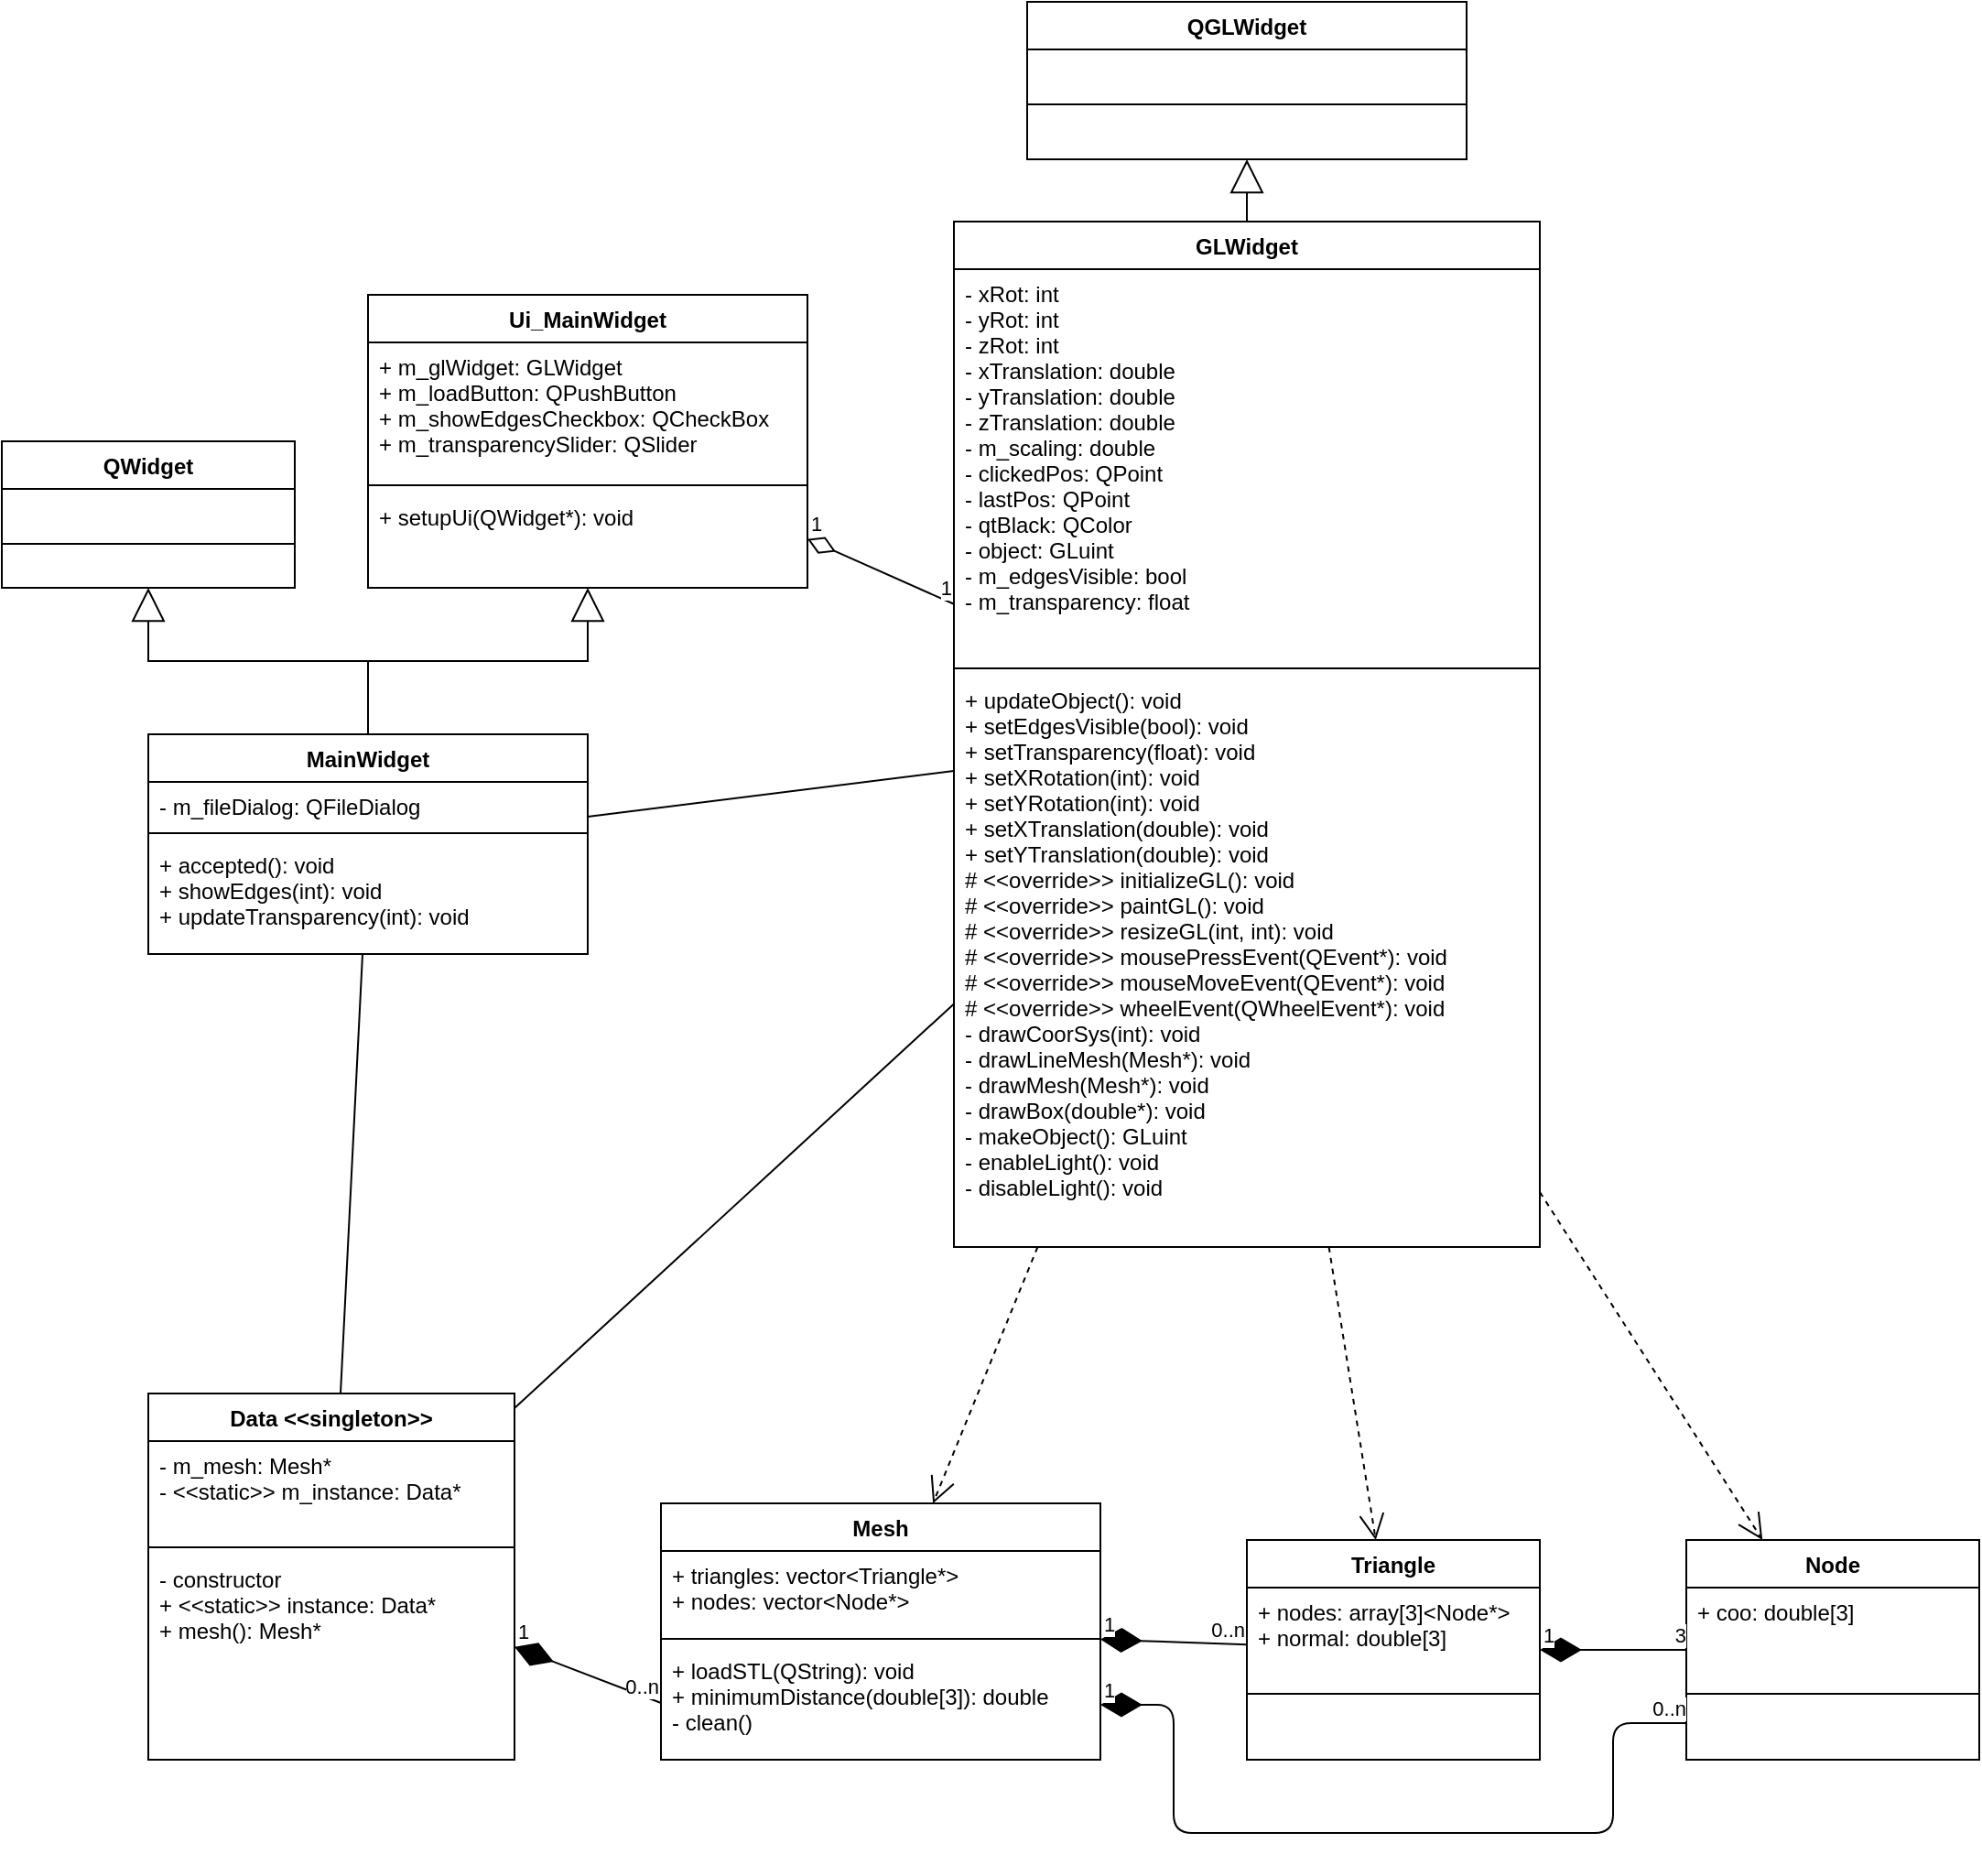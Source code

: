 <mxfile version="13.9.2" type="github">
  <diagram id="C5RBs43oDa-KdzZeNtuy" name="Page-1">
    <mxGraphModel dx="2054" dy="682" grid="1" gridSize="10" guides="1" tooltips="1" connect="1" arrows="1" fold="1" page="1" pageScale="1" pageWidth="827" pageHeight="1169" math="0" shadow="0">
      <root>
        <mxCell id="WIyWlLk6GJQsqaUBKTNV-0" />
        <mxCell id="WIyWlLk6GJQsqaUBKTNV-1" parent="WIyWlLk6GJQsqaUBKTNV-0" />
        <mxCell id="rni8tC35Q871cZvnRtiC-0" value="Mesh" style="swimlane;fontStyle=1;align=center;verticalAlign=top;childLayout=stackLayout;horizontal=1;startSize=26;horizontalStack=0;resizeParent=1;resizeParentMax=0;resizeLast=0;collapsible=1;marginBottom=0;" parent="WIyWlLk6GJQsqaUBKTNV-1" vertex="1">
          <mxGeometry x="-400" y="900" width="240" height="140" as="geometry" />
        </mxCell>
        <mxCell id="rni8tC35Q871cZvnRtiC-1" value="+ triangles: vector&lt;Triangle*&gt;&#xa;+ nodes: vector&lt;Node*&gt;" style="text;strokeColor=none;fillColor=none;align=left;verticalAlign=top;spacingLeft=4;spacingRight=4;overflow=hidden;rotatable=0;points=[[0,0.5],[1,0.5]];portConstraint=eastwest;" parent="rni8tC35Q871cZvnRtiC-0" vertex="1">
          <mxGeometry y="26" width="240" height="44" as="geometry" />
        </mxCell>
        <mxCell id="rni8tC35Q871cZvnRtiC-2" value="" style="line;strokeWidth=1;fillColor=none;align=left;verticalAlign=middle;spacingTop=-1;spacingLeft=3;spacingRight=3;rotatable=0;labelPosition=right;points=[];portConstraint=eastwest;" parent="rni8tC35Q871cZvnRtiC-0" vertex="1">
          <mxGeometry y="70" width="240" height="8" as="geometry" />
        </mxCell>
        <mxCell id="rni8tC35Q871cZvnRtiC-3" value="+ loadSTL(QString): void&#xa;+ minimumDistance(double[3]): double&#xa;- clean()" style="text;strokeColor=none;fillColor=none;align=left;verticalAlign=top;spacingLeft=4;spacingRight=4;overflow=hidden;rotatable=0;points=[[0,0.5],[1,0.5]];portConstraint=eastwest;" parent="rni8tC35Q871cZvnRtiC-0" vertex="1">
          <mxGeometry y="78" width="240" height="62" as="geometry" />
        </mxCell>
        <mxCell id="rni8tC35Q871cZvnRtiC-4" value="Triangle" style="swimlane;fontStyle=1;align=center;verticalAlign=top;childLayout=stackLayout;horizontal=1;startSize=26;horizontalStack=0;resizeParent=1;resizeParentMax=0;resizeLast=0;collapsible=1;marginBottom=0;" parent="WIyWlLk6GJQsqaUBKTNV-1" vertex="1">
          <mxGeometry x="-80" y="920" width="160" height="120" as="geometry" />
        </mxCell>
        <mxCell id="rni8tC35Q871cZvnRtiC-5" value="+ nodes: array[3]&lt;Node*&gt;&#xa;+ normal: double[3]" style="text;strokeColor=none;fillColor=none;align=left;verticalAlign=top;spacingLeft=4;spacingRight=4;overflow=hidden;rotatable=0;points=[[0,0.5],[1,0.5]];portConstraint=eastwest;" parent="rni8tC35Q871cZvnRtiC-4" vertex="1">
          <mxGeometry y="26" width="160" height="54" as="geometry" />
        </mxCell>
        <mxCell id="rni8tC35Q871cZvnRtiC-6" value="" style="line;strokeWidth=1;fillColor=none;align=left;verticalAlign=middle;spacingTop=-1;spacingLeft=3;spacingRight=3;rotatable=0;labelPosition=right;points=[];portConstraint=eastwest;" parent="rni8tC35Q871cZvnRtiC-4" vertex="1">
          <mxGeometry y="80" width="160" height="8" as="geometry" />
        </mxCell>
        <mxCell id="rni8tC35Q871cZvnRtiC-7" value=" " style="text;strokeColor=none;fillColor=none;align=left;verticalAlign=top;spacingLeft=4;spacingRight=4;overflow=hidden;rotatable=0;points=[[0,0.5],[1,0.5]];portConstraint=eastwest;" parent="rni8tC35Q871cZvnRtiC-4" vertex="1">
          <mxGeometry y="88" width="160" height="32" as="geometry" />
        </mxCell>
        <mxCell id="rni8tC35Q871cZvnRtiC-8" value="Node" style="swimlane;fontStyle=1;align=center;verticalAlign=top;childLayout=stackLayout;horizontal=1;startSize=26;horizontalStack=0;resizeParent=1;resizeParentMax=0;resizeLast=0;collapsible=1;marginBottom=0;" parent="WIyWlLk6GJQsqaUBKTNV-1" vertex="1">
          <mxGeometry x="160" y="920" width="160" height="120" as="geometry" />
        </mxCell>
        <mxCell id="rni8tC35Q871cZvnRtiC-9" value="+ coo: double[3]" style="text;strokeColor=none;fillColor=none;align=left;verticalAlign=top;spacingLeft=4;spacingRight=4;overflow=hidden;rotatable=0;points=[[0,0.5],[1,0.5]];portConstraint=eastwest;" parent="rni8tC35Q871cZvnRtiC-8" vertex="1">
          <mxGeometry y="26" width="160" height="54" as="geometry" />
        </mxCell>
        <mxCell id="rni8tC35Q871cZvnRtiC-10" value="" style="line;strokeWidth=1;fillColor=none;align=left;verticalAlign=middle;spacingTop=-1;spacingLeft=3;spacingRight=3;rotatable=0;labelPosition=right;points=[];portConstraint=eastwest;" parent="rni8tC35Q871cZvnRtiC-8" vertex="1">
          <mxGeometry y="80" width="160" height="8" as="geometry" />
        </mxCell>
        <mxCell id="rni8tC35Q871cZvnRtiC-11" value=" " style="text;strokeColor=none;fillColor=none;align=left;verticalAlign=top;spacingLeft=4;spacingRight=4;overflow=hidden;rotatable=0;points=[[0,0.5],[1,0.5]];portConstraint=eastwest;" parent="rni8tC35Q871cZvnRtiC-8" vertex="1">
          <mxGeometry y="88" width="160" height="32" as="geometry" />
        </mxCell>
        <mxCell id="rni8tC35Q871cZvnRtiC-15" value="Data &lt;&lt;singleton&gt;&gt;" style="swimlane;fontStyle=1;align=center;verticalAlign=top;childLayout=stackLayout;horizontal=1;startSize=26;horizontalStack=0;resizeParent=1;resizeParentMax=0;resizeLast=0;collapsible=1;marginBottom=0;" parent="WIyWlLk6GJQsqaUBKTNV-1" vertex="1">
          <mxGeometry x="-680" y="840" width="200" height="200" as="geometry" />
        </mxCell>
        <mxCell id="rni8tC35Q871cZvnRtiC-16" value="- m_mesh: Mesh*&#xa;- &lt;&lt;static&gt;&gt; m_instance: Data*&#xa;" style="text;strokeColor=none;fillColor=none;align=left;verticalAlign=top;spacingLeft=4;spacingRight=4;overflow=hidden;rotatable=0;points=[[0,0.5],[1,0.5]];portConstraint=eastwest;" parent="rni8tC35Q871cZvnRtiC-15" vertex="1">
          <mxGeometry y="26" width="200" height="54" as="geometry" />
        </mxCell>
        <mxCell id="rni8tC35Q871cZvnRtiC-17" value="" style="line;strokeWidth=1;fillColor=none;align=left;verticalAlign=middle;spacingTop=-1;spacingLeft=3;spacingRight=3;rotatable=0;labelPosition=right;points=[];portConstraint=eastwest;" parent="rni8tC35Q871cZvnRtiC-15" vertex="1">
          <mxGeometry y="80" width="200" height="8" as="geometry" />
        </mxCell>
        <mxCell id="rni8tC35Q871cZvnRtiC-18" value="- constructor&#xa;+ &lt;&lt;static&gt;&gt; instance: Data*&#xa;+ mesh(): Mesh*" style="text;strokeColor=none;fillColor=none;align=left;verticalAlign=top;spacingLeft=4;spacingRight=4;overflow=hidden;rotatable=0;points=[[0,0.5],[1,0.5]];portConstraint=eastwest;" parent="rni8tC35Q871cZvnRtiC-15" vertex="1">
          <mxGeometry y="88" width="200" height="112" as="geometry" />
        </mxCell>
        <mxCell id="rni8tC35Q871cZvnRtiC-19" value="GLWidget" style="swimlane;fontStyle=1;align=center;verticalAlign=top;childLayout=stackLayout;horizontal=1;startSize=26;horizontalStack=0;resizeParent=1;resizeParentMax=0;resizeLast=0;collapsible=1;marginBottom=0;" parent="WIyWlLk6GJQsqaUBKTNV-1" vertex="1">
          <mxGeometry x="-240" y="200" width="320" height="560" as="geometry" />
        </mxCell>
        <mxCell id="rni8tC35Q871cZvnRtiC-20" value="- xRot: int&#xa;- yRot: int&#xa;- zRot: int&#xa;- xTranslation: double&#xa;- yTranslation: double&#xa;- zTranslation: double&#xa;- m_scaling: double&#xa;- clickedPos: QPoint&#xa;- lastPos: QPoint&#xa;- qtBlack: QColor&#xa;- object: GLuint&#xa;- m_edgesVisible: bool&#xa;- m_transparency: float&#xa;" style="text;strokeColor=none;fillColor=none;align=left;verticalAlign=top;spacingLeft=4;spacingRight=4;overflow=hidden;rotatable=0;points=[[0,0.5],[1,0.5]];portConstraint=eastwest;" parent="rni8tC35Q871cZvnRtiC-19" vertex="1">
          <mxGeometry y="26" width="320" height="214" as="geometry" />
        </mxCell>
        <mxCell id="rni8tC35Q871cZvnRtiC-21" value="" style="line;strokeWidth=1;fillColor=none;align=left;verticalAlign=middle;spacingTop=-1;spacingLeft=3;spacingRight=3;rotatable=0;labelPosition=right;points=[];portConstraint=eastwest;" parent="rni8tC35Q871cZvnRtiC-19" vertex="1">
          <mxGeometry y="240" width="320" height="8" as="geometry" />
        </mxCell>
        <mxCell id="rni8tC35Q871cZvnRtiC-22" value="+ updateObject(): void&#xa;+ setEdgesVisible(bool): void&#xa;+ setTransparency(float): void&#xa;+ setXRotation(int): void&#xa;+ setYRotation(int): void&#xa;+ setXTranslation(double): void&#xa;+ setYTranslation(double): void&#xa;# &lt;&lt;override&gt;&gt; initializeGL(): void&#xa;# &lt;&lt;override&gt;&gt; paintGL(): void&#xa;# &lt;&lt;override&gt;&gt; resizeGL(int, int): void&#xa;# &lt;&lt;override&gt;&gt; mousePressEvent(QEvent*): void&#xa;# &lt;&lt;override&gt;&gt; mouseMoveEvent(QEvent*): void&#xa;# &lt;&lt;override&gt;&gt; wheelEvent(QWheelEvent*): void&#xa;- drawCoorSys(int): void&#xa;- drawLineMesh(Mesh*): void&#xa;- drawMesh(Mesh*): void&#xa;- drawBox(double*): void&#xa;- makeObject(): GLuint&#xa;- enableLight(): void&#xa;- disableLight(): void" style="text;strokeColor=none;fillColor=none;align=left;verticalAlign=top;spacingLeft=4;spacingRight=4;overflow=hidden;rotatable=0;points=[[0,0.5],[1,0.5]];portConstraint=eastwest;" parent="rni8tC35Q871cZvnRtiC-19" vertex="1">
          <mxGeometry y="248" width="320" height="312" as="geometry" />
        </mxCell>
        <mxCell id="rni8tC35Q871cZvnRtiC-28" value="MainWidget" style="swimlane;fontStyle=1;align=center;verticalAlign=top;childLayout=stackLayout;horizontal=1;startSize=26;horizontalStack=0;resizeParent=1;resizeParentMax=0;resizeLast=0;collapsible=1;marginBottom=0;" parent="WIyWlLk6GJQsqaUBKTNV-1" vertex="1">
          <mxGeometry x="-680" y="480" width="240" height="120" as="geometry" />
        </mxCell>
        <mxCell id="rni8tC35Q871cZvnRtiC-29" value="- m_fileDialog: QFileDialog" style="text;strokeColor=none;fillColor=none;align=left;verticalAlign=top;spacingLeft=4;spacingRight=4;overflow=hidden;rotatable=0;points=[[0,0.5],[1,0.5]];portConstraint=eastwest;" parent="rni8tC35Q871cZvnRtiC-28" vertex="1">
          <mxGeometry y="26" width="240" height="24" as="geometry" />
        </mxCell>
        <mxCell id="rni8tC35Q871cZvnRtiC-30" value="" style="line;strokeWidth=1;fillColor=none;align=left;verticalAlign=middle;spacingTop=-1;spacingLeft=3;spacingRight=3;rotatable=0;labelPosition=right;points=[];portConstraint=eastwest;" parent="rni8tC35Q871cZvnRtiC-28" vertex="1">
          <mxGeometry y="50" width="240" height="8" as="geometry" />
        </mxCell>
        <mxCell id="rni8tC35Q871cZvnRtiC-31" value="+ accepted(): void&#xa;+ showEdges(int): void&#xa;+ updateTransparency(int): void" style="text;strokeColor=none;fillColor=none;align=left;verticalAlign=top;spacingLeft=4;spacingRight=4;overflow=hidden;rotatable=0;points=[[0,0.5],[1,0.5]];portConstraint=eastwest;" parent="rni8tC35Q871cZvnRtiC-28" vertex="1">
          <mxGeometry y="58" width="240" height="62" as="geometry" />
        </mxCell>
        <mxCell id="rni8tC35Q871cZvnRtiC-32" value="Ui_MainWidget" style="swimlane;fontStyle=1;align=center;verticalAlign=top;childLayout=stackLayout;horizontal=1;startSize=26;horizontalStack=0;resizeParent=1;resizeParentMax=0;resizeLast=0;collapsible=1;marginBottom=0;" parent="WIyWlLk6GJQsqaUBKTNV-1" vertex="1">
          <mxGeometry x="-560" y="240" width="240" height="160" as="geometry" />
        </mxCell>
        <mxCell id="rni8tC35Q871cZvnRtiC-33" value="+ m_glWidget: GLWidget&#xa;+ m_loadButton: QPushButton&#xa;+ m_showEdgesCheckbox: QCheckBox&#xa;+ m_transparencySlider: QSlider" style="text;strokeColor=none;fillColor=none;align=left;verticalAlign=top;spacingLeft=4;spacingRight=4;overflow=hidden;rotatable=0;points=[[0,0.5],[1,0.5]];portConstraint=eastwest;" parent="rni8tC35Q871cZvnRtiC-32" vertex="1">
          <mxGeometry y="26" width="240" height="74" as="geometry" />
        </mxCell>
        <mxCell id="rni8tC35Q871cZvnRtiC-34" value="" style="line;strokeWidth=1;fillColor=none;align=left;verticalAlign=middle;spacingTop=-1;spacingLeft=3;spacingRight=3;rotatable=0;labelPosition=right;points=[];portConstraint=eastwest;" parent="rni8tC35Q871cZvnRtiC-32" vertex="1">
          <mxGeometry y="100" width="240" height="8" as="geometry" />
        </mxCell>
        <mxCell id="rni8tC35Q871cZvnRtiC-35" value="+ setupUi(QWidget*): void" style="text;strokeColor=none;fillColor=none;align=left;verticalAlign=top;spacingLeft=4;spacingRight=4;overflow=hidden;rotatable=0;points=[[0,0.5],[1,0.5]];portConstraint=eastwest;" parent="rni8tC35Q871cZvnRtiC-32" vertex="1">
          <mxGeometry y="108" width="240" height="52" as="geometry" />
        </mxCell>
        <mxCell id="rni8tC35Q871cZvnRtiC-37" value="" style="endArrow=block;endSize=16;endFill=0;html=1;" parent="WIyWlLk6GJQsqaUBKTNV-1" source="rni8tC35Q871cZvnRtiC-19" target="rni8tC35Q871cZvnRtiC-73" edge="1">
          <mxGeometry width="160" relative="1" as="geometry">
            <mxPoint x="-100" y="200" as="sourcePoint" />
            <mxPoint x="-190" y="120" as="targetPoint" />
          </mxGeometry>
        </mxCell>
        <mxCell id="rni8tC35Q871cZvnRtiC-38" value="" style="endArrow=block;endSize=16;endFill=0;html=1;exitX=0.5;exitY=0;exitDx=0;exitDy=0;edgeStyle=elbowEdgeStyle;elbow=vertical;rounded=0;" parent="WIyWlLk6GJQsqaUBKTNV-1" source="rni8tC35Q871cZvnRtiC-28" target="rni8tC35Q871cZvnRtiC-32" edge="1">
          <mxGeometry width="160" relative="1" as="geometry">
            <mxPoint x="-826" y="600" as="sourcePoint" />
            <mxPoint x="-666" y="600" as="targetPoint" />
            <Array as="points">
              <mxPoint x="-680" y="440" />
              <mxPoint x="-650" y="440" />
              <mxPoint x="-680" y="430" />
              <mxPoint x="-620" y="440" />
              <mxPoint x="-680" y="430" />
              <mxPoint x="-640" y="440" />
              <mxPoint x="-710" y="400" />
            </Array>
          </mxGeometry>
        </mxCell>
        <mxCell id="rni8tC35Q871cZvnRtiC-39" value="QWidget" style="swimlane;fontStyle=1;align=center;verticalAlign=top;childLayout=stackLayout;horizontal=1;startSize=26;horizontalStack=0;resizeParent=1;resizeParentMax=0;resizeLast=0;collapsible=1;marginBottom=0;" parent="WIyWlLk6GJQsqaUBKTNV-1" vertex="1">
          <mxGeometry x="-760" y="320" width="160" height="80" as="geometry" />
        </mxCell>
        <mxCell id="rni8tC35Q871cZvnRtiC-40" value=" " style="text;strokeColor=none;fillColor=none;align=left;verticalAlign=top;spacingLeft=4;spacingRight=4;overflow=hidden;rotatable=0;points=[[0,0.5],[1,0.5]];portConstraint=eastwest;" parent="rni8tC35Q871cZvnRtiC-39" vertex="1">
          <mxGeometry y="26" width="160" height="26" as="geometry" />
        </mxCell>
        <mxCell id="rni8tC35Q871cZvnRtiC-41" value="" style="line;strokeWidth=1;fillColor=none;align=left;verticalAlign=middle;spacingTop=-1;spacingLeft=3;spacingRight=3;rotatable=0;labelPosition=right;points=[];portConstraint=eastwest;" parent="rni8tC35Q871cZvnRtiC-39" vertex="1">
          <mxGeometry y="52" width="160" height="8" as="geometry" />
        </mxCell>
        <mxCell id="rni8tC35Q871cZvnRtiC-42" value=" " style="text;strokeColor=none;fillColor=none;align=left;verticalAlign=top;spacingLeft=4;spacingRight=4;overflow=hidden;rotatable=0;points=[[0,0.5],[1,0.5]];portConstraint=eastwest;" parent="rni8tC35Q871cZvnRtiC-39" vertex="1">
          <mxGeometry y="60" width="160" height="20" as="geometry" />
        </mxCell>
        <mxCell id="rni8tC35Q871cZvnRtiC-44" value="" style="endArrow=block;endSize=16;endFill=0;html=1;exitX=0.5;exitY=0;exitDx=0;exitDy=0;edgeStyle=elbowEdgeStyle;elbow=vertical;rounded=0;" parent="WIyWlLk6GJQsqaUBKTNV-1" source="rni8tC35Q871cZvnRtiC-28" target="rni8tC35Q871cZvnRtiC-39" edge="1">
          <mxGeometry width="160" relative="1" as="geometry">
            <mxPoint x="-660" y="420" as="sourcePoint" />
            <mxPoint x="-500" y="420" as="targetPoint" />
            <Array as="points">
              <mxPoint x="-480" y="440" />
              <mxPoint x="-530" y="440" />
              <mxPoint x="-550" y="440" />
              <mxPoint x="-620" y="400" />
              <mxPoint x="-570" y="380" />
            </Array>
          </mxGeometry>
        </mxCell>
        <mxCell id="rni8tC35Q871cZvnRtiC-48" value="" style="endArrow=none;html=1;endSize=12;startArrow=diamondThin;startSize=20;startFill=1;endFill=0;" parent="WIyWlLk6GJQsqaUBKTNV-1" source="rni8tC35Q871cZvnRtiC-0" target="rni8tC35Q871cZvnRtiC-4" edge="1">
          <mxGeometry relative="1" as="geometry">
            <mxPoint x="-260" y="370" as="sourcePoint" />
            <mxPoint x="-400" y="370" as="targetPoint" />
          </mxGeometry>
        </mxCell>
        <mxCell id="rni8tC35Q871cZvnRtiC-49" value="1" style="edgeLabel;resizable=0;html=1;align=left;verticalAlign=bottom;labelPosition=right;verticalLabelPosition=top;" parent="rni8tC35Q871cZvnRtiC-48" connectable="0" vertex="1">
          <mxGeometry x="-1" relative="1" as="geometry" />
        </mxCell>
        <mxCell id="rni8tC35Q871cZvnRtiC-50" value="0..n" style="edgeLabel;resizable=0;html=1;align=right;verticalAlign=bottom;labelPosition=left;verticalLabelPosition=top;" parent="rni8tC35Q871cZvnRtiC-48" connectable="0" vertex="1">
          <mxGeometry x="1" relative="1" as="geometry" />
        </mxCell>
        <mxCell id="rni8tC35Q871cZvnRtiC-60" value="" style="endArrow=none;html=1;endSize=12;startArrow=diamondThin;startSize=14;startFill=0;endFill=0;" parent="WIyWlLk6GJQsqaUBKTNV-1" source="rni8tC35Q871cZvnRtiC-32" target="rni8tC35Q871cZvnRtiC-19" edge="1">
          <mxGeometry relative="1" as="geometry">
            <mxPoint x="-310" y="340" as="sourcePoint" />
            <mxPoint x="-180" y="420" as="targetPoint" />
          </mxGeometry>
        </mxCell>
        <mxCell id="rni8tC35Q871cZvnRtiC-61" value="1" style="edgeLabel;resizable=0;html=1;align=left;verticalAlign=bottom;labelPosition=right;verticalLabelPosition=top;" parent="rni8tC35Q871cZvnRtiC-60" connectable="0" vertex="1">
          <mxGeometry x="-1" relative="1" as="geometry" />
        </mxCell>
        <mxCell id="rni8tC35Q871cZvnRtiC-62" value="1" style="edgeLabel;resizable=0;html=1;align=right;verticalAlign=bottom;labelPosition=left;verticalLabelPosition=top;" parent="rni8tC35Q871cZvnRtiC-60" connectable="0" vertex="1">
          <mxGeometry x="1" relative="1" as="geometry" />
        </mxCell>
        <mxCell id="rni8tC35Q871cZvnRtiC-63" value="" style="endArrow=none;html=1;endSize=20;startArrow=diamondThin;startSize=20;startFill=1;endFill=0;" parent="WIyWlLk6GJQsqaUBKTNV-1" source="rni8tC35Q871cZvnRtiC-4" target="rni8tC35Q871cZvnRtiC-8" edge="1">
          <mxGeometry relative="1" as="geometry">
            <mxPoint x="-600" y="338.0" as="sourcePoint" />
            <mxPoint x="-740" y="338.0" as="targetPoint" />
          </mxGeometry>
        </mxCell>
        <mxCell id="rni8tC35Q871cZvnRtiC-64" value="1" style="edgeLabel;resizable=0;html=1;align=left;verticalAlign=bottom;labelPosition=right;verticalLabelPosition=top;" parent="rni8tC35Q871cZvnRtiC-63" connectable="0" vertex="1">
          <mxGeometry x="-1" relative="1" as="geometry" />
        </mxCell>
        <mxCell id="rni8tC35Q871cZvnRtiC-65" value="3" style="edgeLabel;resizable=0;html=1;align=right;verticalAlign=bottom;labelPosition=left;verticalLabelPosition=top;" parent="rni8tC35Q871cZvnRtiC-63" connectable="0" vertex="1">
          <mxGeometry x="1" relative="1" as="geometry" />
        </mxCell>
        <mxCell id="rni8tC35Q871cZvnRtiC-66" value="" style="endArrow=none;html=1;endSize=12;startArrow=diamondThin;startSize=20;startFill=1;endFill=0;entryX=0;entryY=0.5;entryDx=0;entryDy=0;" parent="WIyWlLk6GJQsqaUBKTNV-1" source="rni8tC35Q871cZvnRtiC-15" target="rni8tC35Q871cZvnRtiC-3" edge="1">
          <mxGeometry relative="1" as="geometry">
            <mxPoint x="-370" y="430" as="sourcePoint" />
            <mxPoint x="-490" y="430" as="targetPoint" />
          </mxGeometry>
        </mxCell>
        <mxCell id="rni8tC35Q871cZvnRtiC-67" value="1" style="edgeLabel;resizable=0;html=1;align=left;verticalAlign=bottom;labelPosition=right;verticalLabelPosition=top;" parent="rni8tC35Q871cZvnRtiC-66" connectable="0" vertex="1">
          <mxGeometry x="-1" relative="1" as="geometry" />
        </mxCell>
        <mxCell id="rni8tC35Q871cZvnRtiC-68" value="0..n" style="edgeLabel;resizable=0;html=1;align=right;verticalAlign=bottom;labelPosition=left;verticalLabelPosition=top;" parent="rni8tC35Q871cZvnRtiC-66" connectable="0" vertex="1">
          <mxGeometry x="1" relative="1" as="geometry" />
        </mxCell>
        <mxCell id="rni8tC35Q871cZvnRtiC-70" value="QGLWidget" style="swimlane;fontStyle=1;align=center;verticalAlign=top;childLayout=stackLayout;horizontal=1;startSize=26;horizontalStack=0;resizeParent=1;resizeParentMax=0;resizeLast=0;collapsible=1;marginBottom=0;" parent="WIyWlLk6GJQsqaUBKTNV-1" vertex="1">
          <mxGeometry x="-200" y="80" width="240" height="86" as="geometry" />
        </mxCell>
        <mxCell id="rni8tC35Q871cZvnRtiC-71" value=" " style="text;strokeColor=none;fillColor=none;align=left;verticalAlign=top;spacingLeft=4;spacingRight=4;overflow=hidden;rotatable=0;points=[[0,0.5],[1,0.5]];portConstraint=eastwest;" parent="rni8tC35Q871cZvnRtiC-70" vertex="1">
          <mxGeometry y="26" width="240" height="26" as="geometry" />
        </mxCell>
        <mxCell id="rni8tC35Q871cZvnRtiC-72" value="" style="line;strokeWidth=1;fillColor=none;align=left;verticalAlign=middle;spacingTop=-1;spacingLeft=3;spacingRight=3;rotatable=0;labelPosition=right;points=[];portConstraint=eastwest;" parent="rni8tC35Q871cZvnRtiC-70" vertex="1">
          <mxGeometry y="52" width="240" height="8" as="geometry" />
        </mxCell>
        <mxCell id="rni8tC35Q871cZvnRtiC-73" value=" " style="text;strokeColor=none;fillColor=none;align=left;verticalAlign=top;spacingLeft=4;spacingRight=4;overflow=hidden;rotatable=0;points=[[0,0.5],[1,0.5]];portConstraint=eastwest;" parent="rni8tC35Q871cZvnRtiC-70" vertex="1">
          <mxGeometry y="60" width="240" height="26" as="geometry" />
        </mxCell>
        <mxCell id="rni8tC35Q871cZvnRtiC-77" style="edgeStyle=none;rounded=0;orthogonalLoop=1;jettySize=auto;html=1;exitX=0.5;exitY=0;exitDx=0;exitDy=0;startArrow=diamondThin;startFill=1;startSize=20;endArrow=none;endFill=0;endSize=20;" parent="WIyWlLk6GJQsqaUBKTNV-1" source="rni8tC35Q871cZvnRtiC-4" target="rni8tC35Q871cZvnRtiC-4" edge="1">
          <mxGeometry relative="1" as="geometry" />
        </mxCell>
        <mxCell id="rni8tC35Q871cZvnRtiC-78" value="" style="endArrow=none;html=1;" parent="WIyWlLk6GJQsqaUBKTNV-1" source="rni8tC35Q871cZvnRtiC-15" target="rni8tC35Q871cZvnRtiC-19" edge="1">
          <mxGeometry width="50" height="50" relative="1" as="geometry">
            <mxPoint x="-570" y="700" as="sourcePoint" />
            <mxPoint x="-520" y="650" as="targetPoint" />
          </mxGeometry>
        </mxCell>
        <mxCell id="rni8tC35Q871cZvnRtiC-79" value="" style="endArrow=open;endSize=12;dashed=1;html=1;" parent="WIyWlLk6GJQsqaUBKTNV-1" source="rni8tC35Q871cZvnRtiC-19" target="rni8tC35Q871cZvnRtiC-0" edge="1">
          <mxGeometry width="160" relative="1" as="geometry">
            <mxPoint x="-320" y="870" as="sourcePoint" />
            <mxPoint x="-160" y="870" as="targetPoint" />
          </mxGeometry>
        </mxCell>
        <mxCell id="rni8tC35Q871cZvnRtiC-80" value="" style="endArrow=open;endSize=12;dashed=1;html=1;" parent="WIyWlLk6GJQsqaUBKTNV-1" source="rni8tC35Q871cZvnRtiC-19" target="rni8tC35Q871cZvnRtiC-8" edge="1">
          <mxGeometry width="160" relative="1" as="geometry">
            <mxPoint x="-169.914" y="760" as="sourcePoint" />
            <mxPoint x="-209.995" y="900" as="targetPoint" />
          </mxGeometry>
        </mxCell>
        <mxCell id="rni8tC35Q871cZvnRtiC-81" value="" style="endArrow=open;endSize=12;dashed=1;html=1;" parent="WIyWlLk6GJQsqaUBKTNV-1" source="rni8tC35Q871cZvnRtiC-19" target="rni8tC35Q871cZvnRtiC-4" edge="1">
          <mxGeometry width="160" relative="1" as="geometry">
            <mxPoint x="-79.914" y="770" as="sourcePoint" />
            <mxPoint x="-119.995" y="910" as="targetPoint" />
          </mxGeometry>
        </mxCell>
        <mxCell id="rni8tC35Q871cZvnRtiC-83" value="" style="endArrow=none;html=1;" parent="WIyWlLk6GJQsqaUBKTNV-1" source="rni8tC35Q871cZvnRtiC-15" target="rni8tC35Q871cZvnRtiC-28" edge="1">
          <mxGeometry width="50" height="50" relative="1" as="geometry">
            <mxPoint x="-480" y="848" as="sourcePoint" />
            <mxPoint x="-240" y="627.2" as="targetPoint" />
          </mxGeometry>
        </mxCell>
        <mxCell id="rni8tC35Q871cZvnRtiC-85" value="" style="endArrow=none;html=1;" parent="WIyWlLk6GJQsqaUBKTNV-1" source="rni8tC35Q871cZvnRtiC-19" target="rni8tC35Q871cZvnRtiC-28" edge="1">
          <mxGeometry width="50" height="50" relative="1" as="geometry">
            <mxPoint x="-565" y="850" as="sourcePoint" />
            <mxPoint x="-553" y="610" as="targetPoint" />
          </mxGeometry>
        </mxCell>
        <mxCell id="AzGKDolX_vOUwPZVmgVA-0" value="" style="endArrow=none;html=1;endSize=12;startArrow=diamondThin;startSize=20;startFill=1;endFill=0;edgeStyle=orthogonalEdgeStyle;" edge="1" parent="WIyWlLk6GJQsqaUBKTNV-1" source="rni8tC35Q871cZvnRtiC-0" target="rni8tC35Q871cZvnRtiC-8">
          <mxGeometry relative="1" as="geometry">
            <mxPoint x="-190" y="1019.996" as="sourcePoint" />
            <mxPoint x="-110" y="1023.073" as="targetPoint" />
            <Array as="points">
              <mxPoint x="-120" y="1010" />
              <mxPoint x="-120" y="1080" />
              <mxPoint x="120" y="1080" />
              <mxPoint x="120" y="1020" />
            </Array>
          </mxGeometry>
        </mxCell>
        <mxCell id="AzGKDolX_vOUwPZVmgVA-1" value="1" style="edgeLabel;resizable=0;html=1;align=left;verticalAlign=bottom;labelPosition=right;verticalLabelPosition=top;" connectable="0" vertex="1" parent="AzGKDolX_vOUwPZVmgVA-0">
          <mxGeometry x="-1" relative="1" as="geometry" />
        </mxCell>
        <mxCell id="AzGKDolX_vOUwPZVmgVA-2" value="0..n" style="edgeLabel;resizable=0;html=1;align=right;verticalAlign=bottom;labelPosition=left;verticalLabelPosition=top;" connectable="0" vertex="1" parent="AzGKDolX_vOUwPZVmgVA-0">
          <mxGeometry x="1" relative="1" as="geometry" />
        </mxCell>
      </root>
    </mxGraphModel>
  </diagram>
</mxfile>
